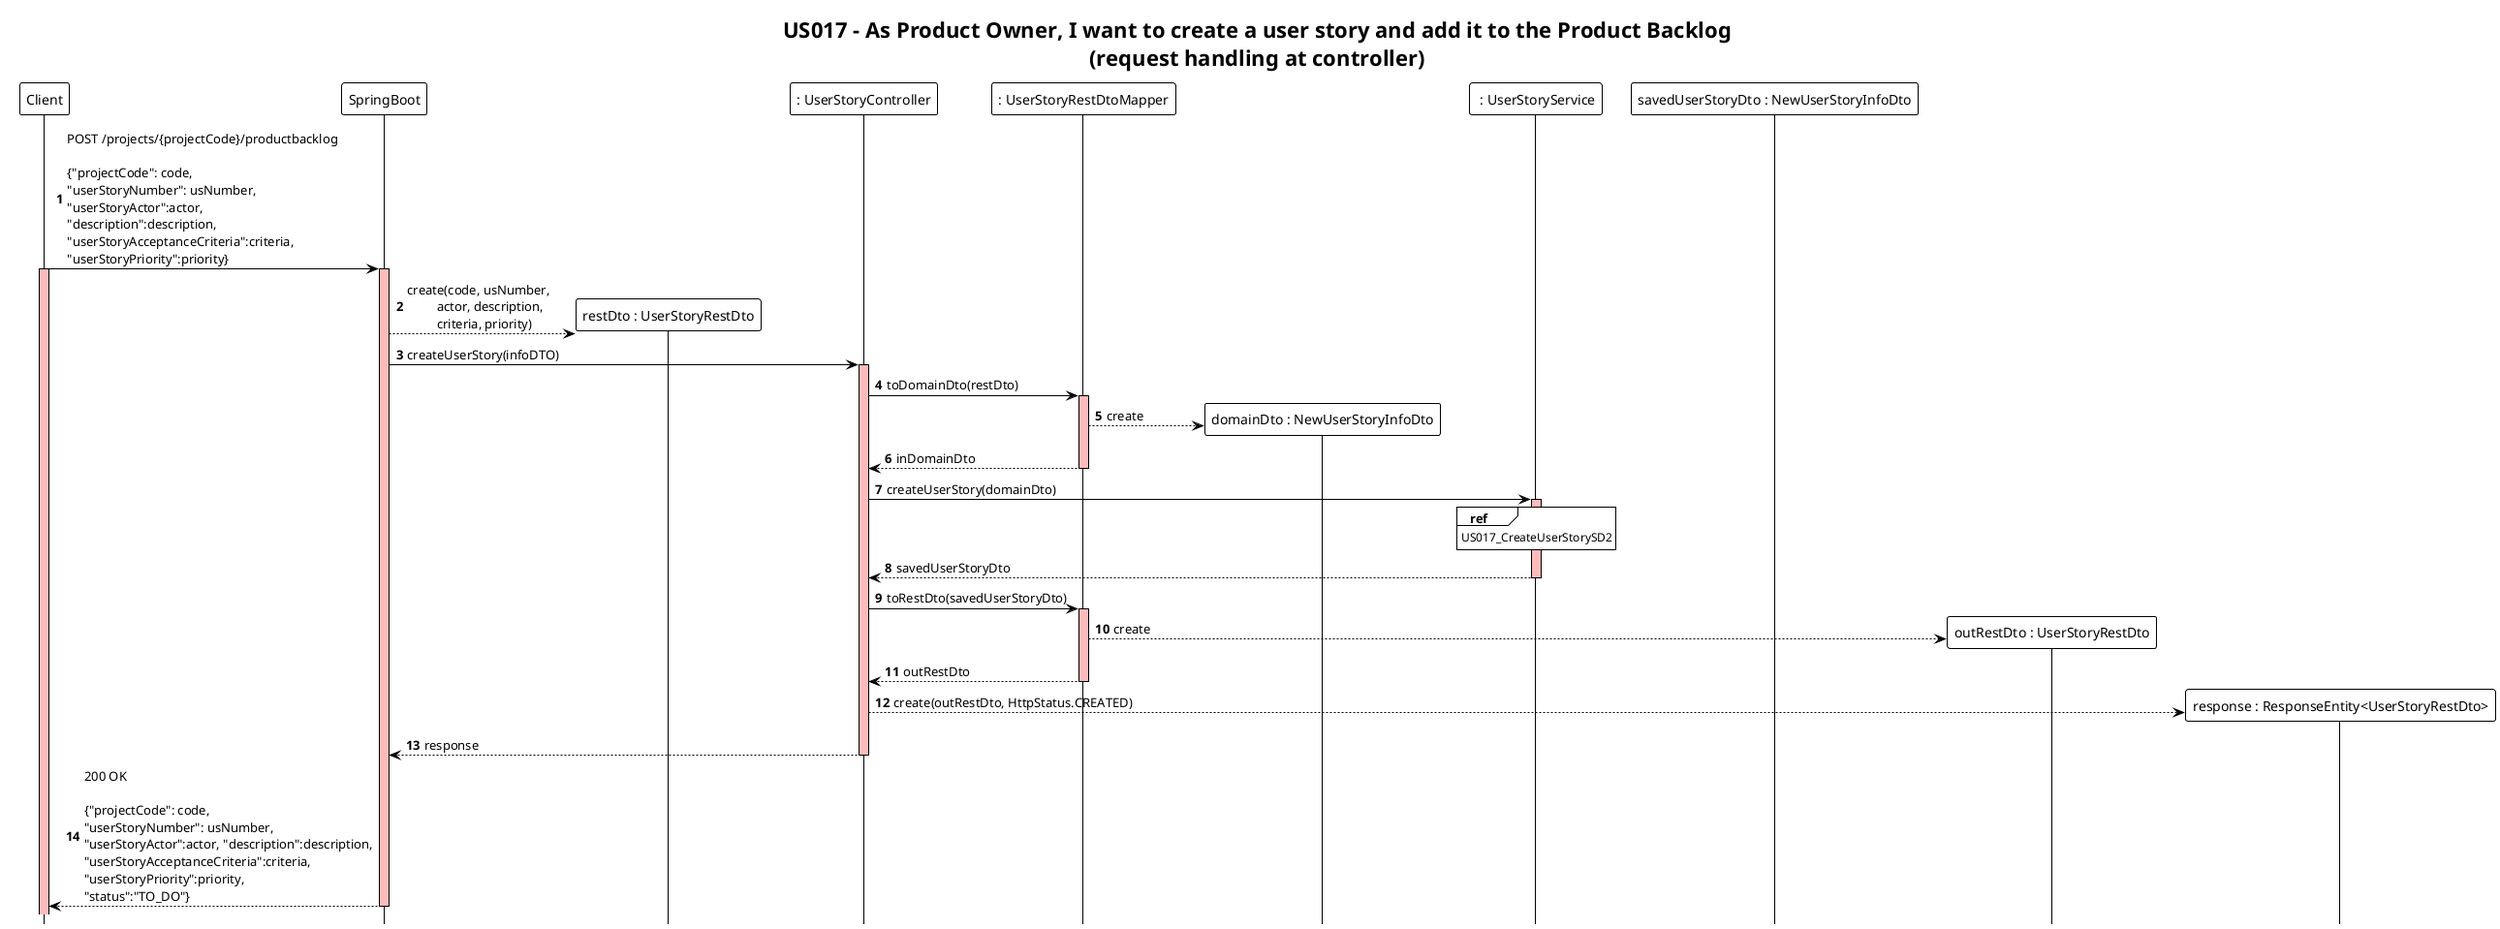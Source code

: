 @startuml
!theme plain
hide footbox
autonumber

skinparam sequence{
LifeLineBackgroundColor #FFBBBB
}

title US017 - As Product Owner, I want to create a user story and add it to the Product Backlog\n(request handling at controller)

participant Client
participant SpringBoot
participant "restDto : UserStoryRestDto" as inRestDTO
participant ": UserStoryController" as controller
participant ": UserStoryRestDtoMapper" as mapper
participant "domainDto : NewUserStoryInfoDto" as inDomainDto
participant " : UserStoryService" as service
participant "savedUserStoryDto : NewUserStoryInfoDto" as outDomainDto
participant "outRestDto : UserStoryRestDto" as outRestDto
participant "response : ResponseEntity<UserStoryRestDto>" as response

Client -> SpringBoot : POST /projects/{projectCode}/productbacklog\n\n{"projectCode": code,\n"userStoryNumber": usNumber,\n"userStoryActor":actor,\n"description":description,\n"userStoryAcceptanceCriteria":criteria,\n"userStoryPriority":priority}
activate Client

activate SpringBoot
SpringBoot --> inRestDTO ** : create(code, usNumber,\n         actor, description,\n         criteria, priority)
SpringBoot -> controller : createUserStory(infoDTO)

activate controller
controller -> mapper : toDomainDto(restDto)
activate mapper
mapper --> inDomainDto ** : create
mapper --> controller : inDomainDto
deactivate

controller -> service : createUserStory(domainDto)


activate service
ref over service : US017_CreateUserStorySD2
service --> controller : savedUserStoryDto
deactivate

controller -> mapper : toRestDto(savedUserStoryDto)
activate mapper
mapper --> outRestDto ** : create
mapper --> controller : outRestDto
deactivate

controller --> response ** : create(outRestDto, HttpStatus.CREATED)
controller --> SpringBoot : response
deactivate

SpringBoot --> Client : 200 OK\n\n{"projectCode": code,\n"userStoryNumber": usNumber,\n"userStoryActor":actor, "description":description,\n"userStoryAcceptanceCriteria":criteria,\n"userStoryPriority":priority,\n"status":"TO_DO"}
deactivate

deactivate
@enduml